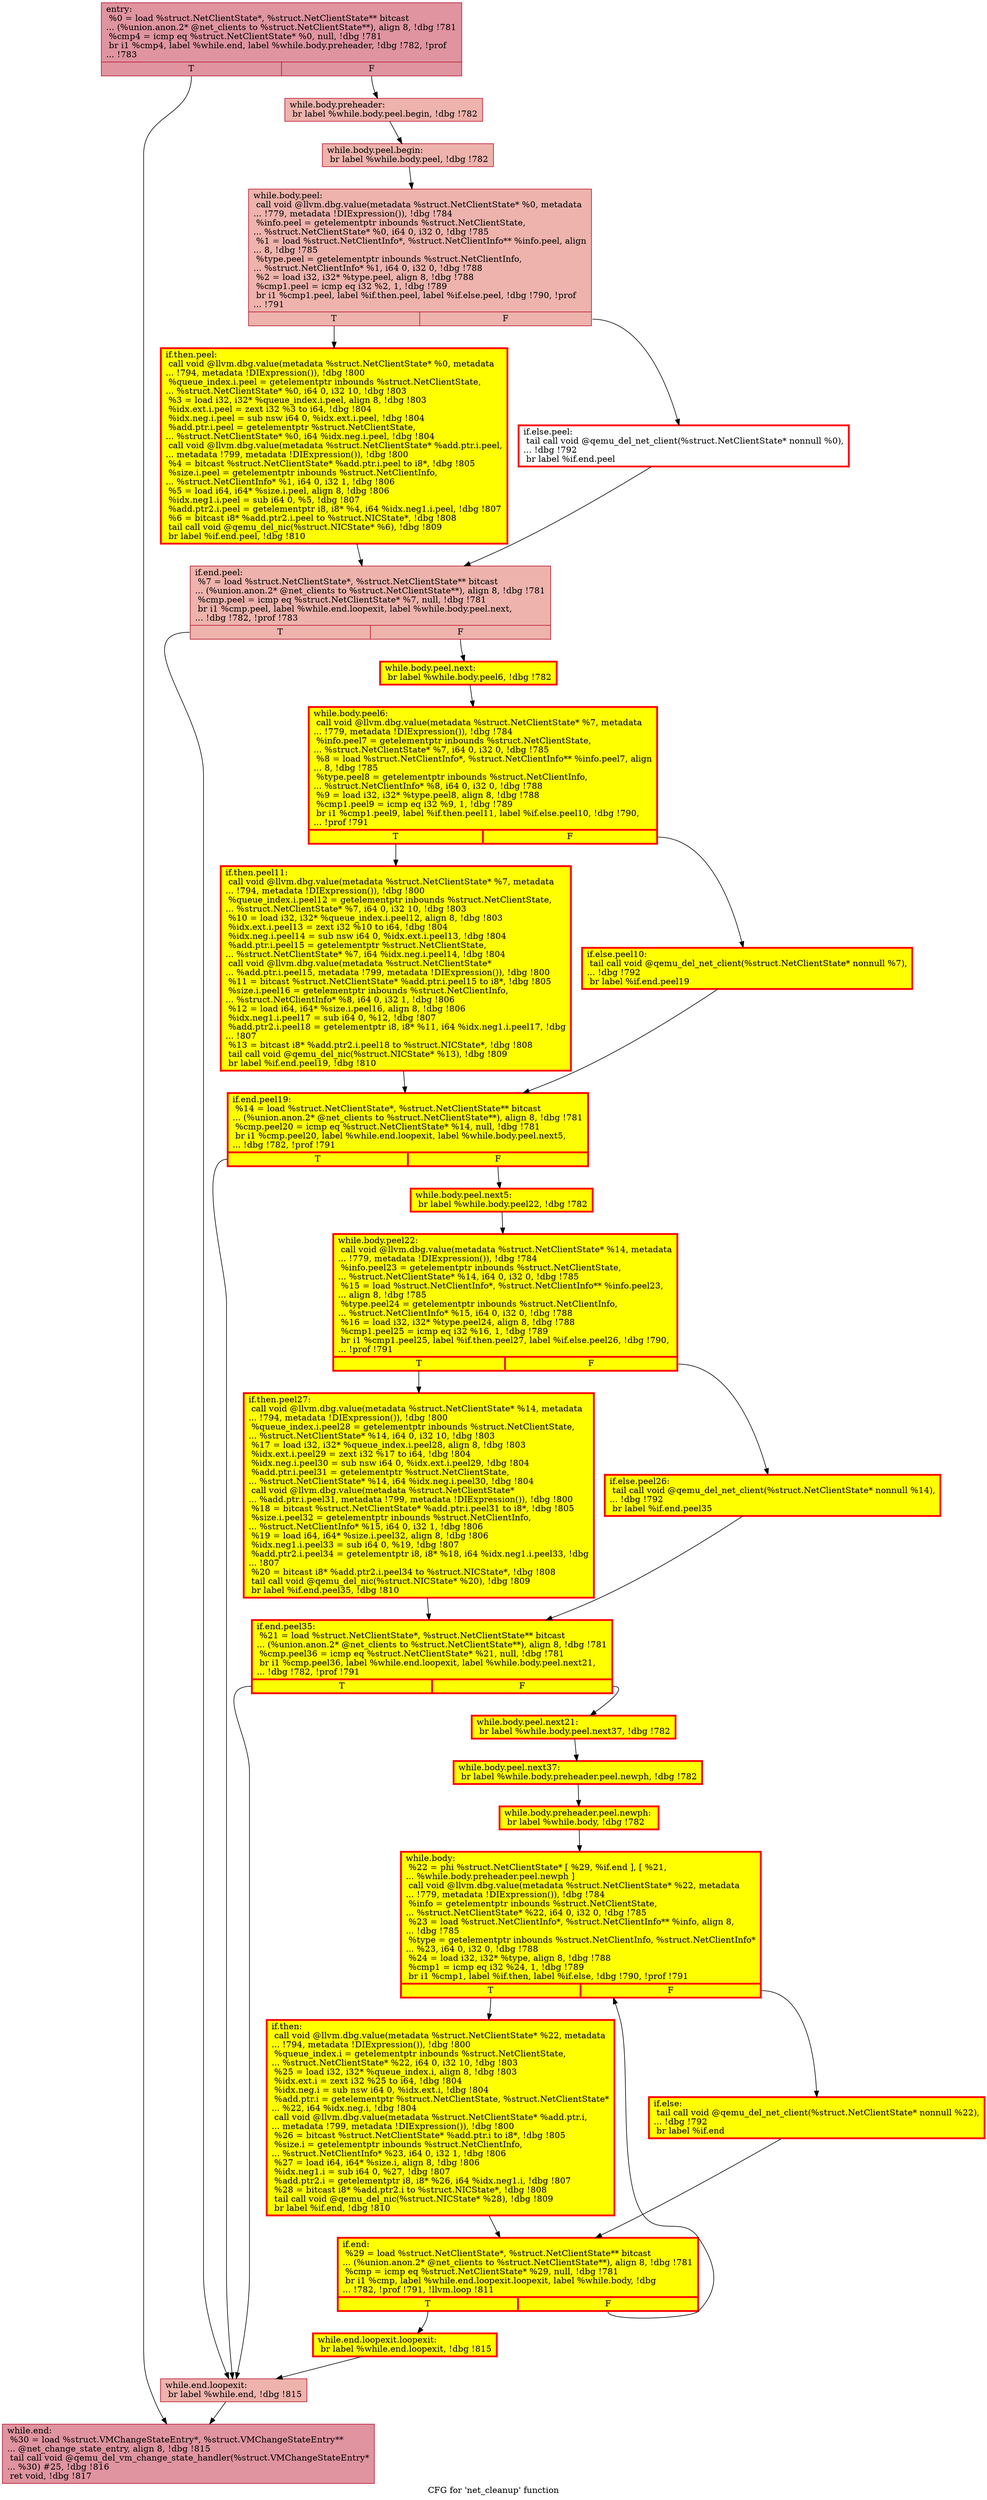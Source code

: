 digraph "CFG for 'net_cleanup' function" {
	label="CFG for 'net_cleanup' function";

	Node0x55a9bd53afe0 [shape=record,color="#b70d28ff", style=filled, fillcolor="#b70d2870",label="{entry:\l  %0 = load %struct.NetClientState*, %struct.NetClientState** bitcast\l... (%union.anon.2* @net_clients to %struct.NetClientState**), align 8, !dbg !781\l  %cmp4 = icmp eq %struct.NetClientState* %0, null, !dbg !781\l  br i1 %cmp4, label %while.end, label %while.body.preheader, !dbg !782, !prof\l... !783\l|{<s0>T|<s1>F}}"];
	Node0x55a9bd53afe0:s0 -> Node0x55a9bd53bbd0;
	Node0x55a9bd53afe0:s1 -> Node0x55a9bd7c0590;
	Node0x55a9bd7c0590 [shape=record,color="#b70d28ff", style=filled, fillcolor="#d6524470",label="{while.body.preheader:                             \l  br label %while.body.peel.begin, !dbg !782\l}"];
	Node0x55a9bd7c0590 -> Node0x55a9bd781a80;
	Node0x55a9bd781a80 [shape=record,color="#b70d28ff", style=filled, fillcolor="#d6524470",label="{while.body.peel.begin:                            \l  br label %while.body.peel, !dbg !782\l}"];
	Node0x55a9bd781a80 -> Node0x55a9bd585990;
	Node0x55a9bd585990 [shape=record,color="#b70d28ff", style=filled, fillcolor="#d6524470",label="{while.body.peel:                                  \l  call void @llvm.dbg.value(metadata %struct.NetClientState* %0, metadata\l... !779, metadata !DIExpression()), !dbg !784\l  %info.peel = getelementptr inbounds %struct.NetClientState,\l... %struct.NetClientState* %0, i64 0, i32 0, !dbg !785\l  %1 = load %struct.NetClientInfo*, %struct.NetClientInfo** %info.peel, align\l... 8, !dbg !785\l  %type.peel = getelementptr inbounds %struct.NetClientInfo,\l... %struct.NetClientInfo* %1, i64 0, i32 0, !dbg !788\l  %2 = load i32, i32* %type.peel, align 8, !dbg !788\l  %cmp1.peel = icmp eq i32 %2, 1, !dbg !789\l  br i1 %cmp1.peel, label %if.then.peel, label %if.else.peel, !dbg !790, !prof\l... !791\l|{<s0>T|<s1>F}}"];
	Node0x55a9bd585990:s0 -> Node0x55a9bd7c8320;
	Node0x55a9bd585990:s1 -> Node0x55a9bd763db0;
	Node0x55a9bd763db0 [shape=record,penwidth=3.0, color="red",label="{if.else.peel:                                     \l  tail call void @qemu_del_net_client(%struct.NetClientState* nonnull %0),\l... !dbg !792\l  br label %if.end.peel\l}"];
	Node0x55a9bd763db0 -> Node0x55a9bd588fb0;
	Node0x55a9bd7c8320 [shape=record,penwidth=3.0, style="filled", color="red", fillcolor="yellow",label="{if.then.peel:                                     \l  call void @llvm.dbg.value(metadata %struct.NetClientState* %0, metadata\l... !794, metadata !DIExpression()), !dbg !800\l  %queue_index.i.peel = getelementptr inbounds %struct.NetClientState,\l... %struct.NetClientState* %0, i64 0, i32 10, !dbg !803\l  %3 = load i32, i32* %queue_index.i.peel, align 8, !dbg !803\l  %idx.ext.i.peel = zext i32 %3 to i64, !dbg !804\l  %idx.neg.i.peel = sub nsw i64 0, %idx.ext.i.peel, !dbg !804\l  %add.ptr.i.peel = getelementptr %struct.NetClientState,\l... %struct.NetClientState* %0, i64 %idx.neg.i.peel, !dbg !804\l  call void @llvm.dbg.value(metadata %struct.NetClientState* %add.ptr.i.peel,\l... metadata !799, metadata !DIExpression()), !dbg !800\l  %4 = bitcast %struct.NetClientState* %add.ptr.i.peel to i8*, !dbg !805\l  %size.i.peel = getelementptr inbounds %struct.NetClientInfo,\l... %struct.NetClientInfo* %1, i64 0, i32 1, !dbg !806\l  %5 = load i64, i64* %size.i.peel, align 8, !dbg !806\l  %idx.neg1.i.peel = sub i64 0, %5, !dbg !807\l  %add.ptr2.i.peel = getelementptr i8, i8* %4, i64 %idx.neg1.i.peel, !dbg !807\l  %6 = bitcast i8* %add.ptr2.i.peel to %struct.NICState*, !dbg !808\l  tail call void @qemu_del_nic(%struct.NICState* %6), !dbg !809\l  br label %if.end.peel, !dbg !810\l}"];
	Node0x55a9bd7c8320 -> Node0x55a9bd588fb0;
	Node0x55a9bd588fb0 [shape=record,color="#b70d28ff", style=filled, fillcolor="#d6524470",label="{if.end.peel:                                      \l  %7 = load %struct.NetClientState*, %struct.NetClientState** bitcast\l... (%union.anon.2* @net_clients to %struct.NetClientState**), align 8, !dbg !781\l  %cmp.peel = icmp eq %struct.NetClientState* %7, null, !dbg !781\l  br i1 %cmp.peel, label %while.end.loopexit, label %while.body.peel.next,\l... !dbg !782, !prof !783\l|{<s0>T|<s1>F}}"];
	Node0x55a9bd588fb0:s0 -> Node0x55a9bd7b5dc0;
	Node0x55a9bd588fb0:s1 -> Node0x55a9bd7b5d70;
	Node0x55a9bd7b5d70 [shape=record,penwidth=3.0, style="filled", color="red", fillcolor="yellow",label="{while.body.peel.next:                             \l  br label %while.body.peel6, !dbg !782\l}"];
	Node0x55a9bd7b5d70 -> Node0x55a9bd7b5e60;
	Node0x55a9bd7b5e60 [shape=record,penwidth=3.0, style="filled", color="red", fillcolor="yellow",label="{while.body.peel6:                                 \l  call void @llvm.dbg.value(metadata %struct.NetClientState* %7, metadata\l... !779, metadata !DIExpression()), !dbg !784\l  %info.peel7 = getelementptr inbounds %struct.NetClientState,\l... %struct.NetClientState* %7, i64 0, i32 0, !dbg !785\l  %8 = load %struct.NetClientInfo*, %struct.NetClientInfo** %info.peel7, align\l... 8, !dbg !785\l  %type.peel8 = getelementptr inbounds %struct.NetClientInfo,\l... %struct.NetClientInfo* %8, i64 0, i32 0, !dbg !788\l  %9 = load i32, i32* %type.peel8, align 8, !dbg !788\l  %cmp1.peel9 = icmp eq i32 %9, 1, !dbg !789\l  br i1 %cmp1.peel9, label %if.then.peel11, label %if.else.peel10, !dbg !790,\l... !prof !791\l|{<s0>T|<s1>F}}"];
	Node0x55a9bd7b5e60:s0 -> Node0x55a9bd582070;
	Node0x55a9bd7b5e60:s1 -> Node0x55a9bd78d5d0;
	Node0x55a9bd78d5d0 [shape=record,penwidth=3.0, style="filled", color="red", fillcolor="yellow",label="{if.else.peel10:                                   \l  tail call void @qemu_del_net_client(%struct.NetClientState* nonnull %7),\l... !dbg !792\l  br label %if.end.peel19\l}"];
	Node0x55a9bd78d5d0 -> Node0x55a9bd7c7f30;
	Node0x55a9bd582070 [shape=record,penwidth=3.0, style="filled", color="red", fillcolor="yellow",label="{if.then.peel11:                                   \l  call void @llvm.dbg.value(metadata %struct.NetClientState* %7, metadata\l... !794, metadata !DIExpression()), !dbg !800\l  %queue_index.i.peel12 = getelementptr inbounds %struct.NetClientState,\l... %struct.NetClientState* %7, i64 0, i32 10, !dbg !803\l  %10 = load i32, i32* %queue_index.i.peel12, align 8, !dbg !803\l  %idx.ext.i.peel13 = zext i32 %10 to i64, !dbg !804\l  %idx.neg.i.peel14 = sub nsw i64 0, %idx.ext.i.peel13, !dbg !804\l  %add.ptr.i.peel15 = getelementptr %struct.NetClientState,\l... %struct.NetClientState* %7, i64 %idx.neg.i.peel14, !dbg !804\l  call void @llvm.dbg.value(metadata %struct.NetClientState*\l... %add.ptr.i.peel15, metadata !799, metadata !DIExpression()), !dbg !800\l  %11 = bitcast %struct.NetClientState* %add.ptr.i.peel15 to i8*, !dbg !805\l  %size.i.peel16 = getelementptr inbounds %struct.NetClientInfo,\l... %struct.NetClientInfo* %8, i64 0, i32 1, !dbg !806\l  %12 = load i64, i64* %size.i.peel16, align 8, !dbg !806\l  %idx.neg1.i.peel17 = sub i64 0, %12, !dbg !807\l  %add.ptr2.i.peel18 = getelementptr i8, i8* %11, i64 %idx.neg1.i.peel17, !dbg\l... !807\l  %13 = bitcast i8* %add.ptr2.i.peel18 to %struct.NICState*, !dbg !808\l  tail call void @qemu_del_nic(%struct.NICState* %13), !dbg !809\l  br label %if.end.peel19, !dbg !810\l}"];
	Node0x55a9bd582070 -> Node0x55a9bd7c7f30;
	Node0x55a9bd7c7f30 [shape=record,penwidth=3.0, style="filled", color="red", fillcolor="yellow",label="{if.end.peel19:                                    \l  %14 = load %struct.NetClientState*, %struct.NetClientState** bitcast\l... (%union.anon.2* @net_clients to %struct.NetClientState**), align 8, !dbg !781\l  %cmp.peel20 = icmp eq %struct.NetClientState* %14, null, !dbg !781\l  br i1 %cmp.peel20, label %while.end.loopexit, label %while.body.peel.next5,\l... !dbg !782, !prof !791\l|{<s0>T|<s1>F}}"];
	Node0x55a9bd7c7f30:s0 -> Node0x55a9bd7b5dc0;
	Node0x55a9bd7c7f30:s1 -> Node0x55a9bd7b5eb0;
	Node0x55a9bd7b5eb0 [shape=record,penwidth=3.0, style="filled", color="red", fillcolor="yellow",label="{while.body.peel.next5:                            \l  br label %while.body.peel22, !dbg !782\l}"];
	Node0x55a9bd7b5eb0 -> Node0x55a9bd7cfba0;
	Node0x55a9bd7cfba0 [shape=record,penwidth=3.0, style="filled", color="red", fillcolor="yellow",label="{while.body.peel22:                                \l  call void @llvm.dbg.value(metadata %struct.NetClientState* %14, metadata\l... !779, metadata !DIExpression()), !dbg !784\l  %info.peel23 = getelementptr inbounds %struct.NetClientState,\l... %struct.NetClientState* %14, i64 0, i32 0, !dbg !785\l  %15 = load %struct.NetClientInfo*, %struct.NetClientInfo** %info.peel23,\l... align 8, !dbg !785\l  %type.peel24 = getelementptr inbounds %struct.NetClientInfo,\l... %struct.NetClientInfo* %15, i64 0, i32 0, !dbg !788\l  %16 = load i32, i32* %type.peel24, align 8, !dbg !788\l  %cmp1.peel25 = icmp eq i32 %16, 1, !dbg !789\l  br i1 %cmp1.peel25, label %if.then.peel27, label %if.else.peel26, !dbg !790,\l... !prof !791\l|{<s0>T|<s1>F}}"];
	Node0x55a9bd7cfba0:s0 -> Node0x55a9bd7cabc0;
	Node0x55a9bd7cfba0:s1 -> Node0x55a9bd7214c0;
	Node0x55a9bd7214c0 [shape=record,penwidth=3.0, style="filled", color="red", fillcolor="yellow",label="{if.else.peel26:                                   \l  tail call void @qemu_del_net_client(%struct.NetClientState* nonnull %14),\l... !dbg !792\l  br label %if.end.peel35\l}"];
	Node0x55a9bd7214c0 -> Node0x55a9bd7949b0;
	Node0x55a9bd7cabc0 [shape=record,penwidth=3.0, style="filled", color="red", fillcolor="yellow",label="{if.then.peel27:                                   \l  call void @llvm.dbg.value(metadata %struct.NetClientState* %14, metadata\l... !794, metadata !DIExpression()), !dbg !800\l  %queue_index.i.peel28 = getelementptr inbounds %struct.NetClientState,\l... %struct.NetClientState* %14, i64 0, i32 10, !dbg !803\l  %17 = load i32, i32* %queue_index.i.peel28, align 8, !dbg !803\l  %idx.ext.i.peel29 = zext i32 %17 to i64, !dbg !804\l  %idx.neg.i.peel30 = sub nsw i64 0, %idx.ext.i.peel29, !dbg !804\l  %add.ptr.i.peel31 = getelementptr %struct.NetClientState,\l... %struct.NetClientState* %14, i64 %idx.neg.i.peel30, !dbg !804\l  call void @llvm.dbg.value(metadata %struct.NetClientState*\l... %add.ptr.i.peel31, metadata !799, metadata !DIExpression()), !dbg !800\l  %18 = bitcast %struct.NetClientState* %add.ptr.i.peel31 to i8*, !dbg !805\l  %size.i.peel32 = getelementptr inbounds %struct.NetClientInfo,\l... %struct.NetClientInfo* %15, i64 0, i32 1, !dbg !806\l  %19 = load i64, i64* %size.i.peel32, align 8, !dbg !806\l  %idx.neg1.i.peel33 = sub i64 0, %19, !dbg !807\l  %add.ptr2.i.peel34 = getelementptr i8, i8* %18, i64 %idx.neg1.i.peel33, !dbg\l... !807\l  %20 = bitcast i8* %add.ptr2.i.peel34 to %struct.NICState*, !dbg !808\l  tail call void @qemu_del_nic(%struct.NICState* %20), !dbg !809\l  br label %if.end.peel35, !dbg !810\l}"];
	Node0x55a9bd7cabc0 -> Node0x55a9bd7949b0;
	Node0x55a9bd7949b0 [shape=record,penwidth=3.0, style="filled", color="red", fillcolor="yellow",label="{if.end.peel35:                                    \l  %21 = load %struct.NetClientState*, %struct.NetClientState** bitcast\l... (%union.anon.2* @net_clients to %struct.NetClientState**), align 8, !dbg !781\l  %cmp.peel36 = icmp eq %struct.NetClientState* %21, null, !dbg !781\l  br i1 %cmp.peel36, label %while.end.loopexit, label %while.body.peel.next21,\l... !dbg !782, !prof !791\l|{<s0>T|<s1>F}}"];
	Node0x55a9bd7949b0:s0 -> Node0x55a9bd7b5dc0;
	Node0x55a9bd7949b0:s1 -> Node0x55a9bd7818a0;
	Node0x55a9bd7818a0 [shape=record,penwidth=3.0, style="filled", color="red", fillcolor="yellow",label="{while.body.peel.next21:                           \l  br label %while.body.peel.next37, !dbg !782\l}"];
	Node0x55a9bd7818a0 -> Node0x55a9bd590070;
	Node0x55a9bd590070 [shape=record,penwidth=3.0, style="filled", color="red", fillcolor="yellow",label="{while.body.peel.next37:                           \l  br label %while.body.preheader.peel.newph, !dbg !782\l}"];
	Node0x55a9bd590070 -> Node0x55a9bd7818f0;
	Node0x55a9bd7818f0 [shape=record,penwidth=3.0, style="filled", color="red", fillcolor="yellow",label="{while.body.preheader.peel.newph:                  \l  br label %while.body, !dbg !782\l}"];
	Node0x55a9bd7818f0 -> Node0x55a9bd53be00;
	Node0x55a9bd53be00 [shape=record,penwidth=3.0, style="filled", color="red", fillcolor="yellow",label="{while.body:                                       \l  %22 = phi %struct.NetClientState* [ %29, %if.end ], [ %21,\l... %while.body.preheader.peel.newph ]\l  call void @llvm.dbg.value(metadata %struct.NetClientState* %22, metadata\l... !779, metadata !DIExpression()), !dbg !784\l  %info = getelementptr inbounds %struct.NetClientState,\l... %struct.NetClientState* %22, i64 0, i32 0, !dbg !785\l  %23 = load %struct.NetClientInfo*, %struct.NetClientInfo** %info, align 8,\l... !dbg !785\l  %type = getelementptr inbounds %struct.NetClientInfo, %struct.NetClientInfo*\l... %23, i64 0, i32 0, !dbg !788\l  %24 = load i32, i32* %type, align 8, !dbg !788\l  %cmp1 = icmp eq i32 %24, 1, !dbg !789\l  br i1 %cmp1, label %if.then, label %if.else, !dbg !790, !prof !791\l|{<s0>T|<s1>F}}"];
	Node0x55a9bd53be00:s0 -> Node0x55a9bd53c0f0;
	Node0x55a9bd53be00:s1 -> Node0x55a9bd53c190;
	Node0x55a9bd53c0f0 [shape=record,penwidth=3.0, style="filled", color="red", fillcolor="yellow",label="{if.then:                                          \l  call void @llvm.dbg.value(metadata %struct.NetClientState* %22, metadata\l... !794, metadata !DIExpression()), !dbg !800\l  %queue_index.i = getelementptr inbounds %struct.NetClientState,\l... %struct.NetClientState* %22, i64 0, i32 10, !dbg !803\l  %25 = load i32, i32* %queue_index.i, align 8, !dbg !803\l  %idx.ext.i = zext i32 %25 to i64, !dbg !804\l  %idx.neg.i = sub nsw i64 0, %idx.ext.i, !dbg !804\l  %add.ptr.i = getelementptr %struct.NetClientState, %struct.NetClientState*\l... %22, i64 %idx.neg.i, !dbg !804\l  call void @llvm.dbg.value(metadata %struct.NetClientState* %add.ptr.i,\l... metadata !799, metadata !DIExpression()), !dbg !800\l  %26 = bitcast %struct.NetClientState* %add.ptr.i to i8*, !dbg !805\l  %size.i = getelementptr inbounds %struct.NetClientInfo,\l... %struct.NetClientInfo* %23, i64 0, i32 1, !dbg !806\l  %27 = load i64, i64* %size.i, align 8, !dbg !806\l  %idx.neg1.i = sub i64 0, %27, !dbg !807\l  %add.ptr2.i = getelementptr i8, i8* %26, i64 %idx.neg1.i, !dbg !807\l  %28 = bitcast i8* %add.ptr2.i to %struct.NICState*, !dbg !808\l  tail call void @qemu_del_nic(%struct.NICState* %28), !dbg !809\l  br label %if.end, !dbg !810\l}"];
	Node0x55a9bd53c0f0 -> Node0x55a9bd53c140;
	Node0x55a9bd53c190 [shape=record,penwidth=3.0, style="filled", color="red", fillcolor="yellow",label="{if.else:                                          \l  tail call void @qemu_del_net_client(%struct.NetClientState* nonnull %22),\l... !dbg !792\l  br label %if.end\l}"];
	Node0x55a9bd53c190 -> Node0x55a9bd53c140;
	Node0x55a9bd53c140 [shape=record,penwidth=3.0, style="filled", color="red", fillcolor="yellow",label="{if.end:                                           \l  %29 = load %struct.NetClientState*, %struct.NetClientState** bitcast\l... (%union.anon.2* @net_clients to %struct.NetClientState**), align 8, !dbg !781\l  %cmp = icmp eq %struct.NetClientState* %29, null, !dbg !781\l  br i1 %cmp, label %while.end.loopexit.loopexit, label %while.body, !dbg\l... !782, !prof !791, !llvm.loop !811\l|{<s0>T|<s1>F}}"];
	Node0x55a9bd53c140:s0 -> Node0x55a9bd58f490;
	Node0x55a9bd53c140:s1 -> Node0x55a9bd53be00;
	Node0x55a9bd58f490 [shape=record,penwidth=3.0, style="filled", color="red", fillcolor="yellow",label="{while.end.loopexit.loopexit:                      \l  br label %while.end.loopexit, !dbg !815\l}"];
	Node0x55a9bd58f490 -> Node0x55a9bd7b5dc0;
	Node0x55a9bd7b5dc0 [shape=record,color="#b70d28ff", style=filled, fillcolor="#d6524470",label="{while.end.loopexit:                               \l  br label %while.end, !dbg !815\l}"];
	Node0x55a9bd7b5dc0 -> Node0x55a9bd53bbd0;
	Node0x55a9bd53bbd0 [shape=record,color="#b70d28ff", style=filled, fillcolor="#b70d2870",label="{while.end:                                        \l  %30 = load %struct.VMChangeStateEntry*, %struct.VMChangeStateEntry**\l... @net_change_state_entry, align 8, !dbg !815\l  tail call void @qemu_del_vm_change_state_handler(%struct.VMChangeStateEntry*\l... %30) #25, !dbg !816\l  ret void, !dbg !817\l}"];
}
